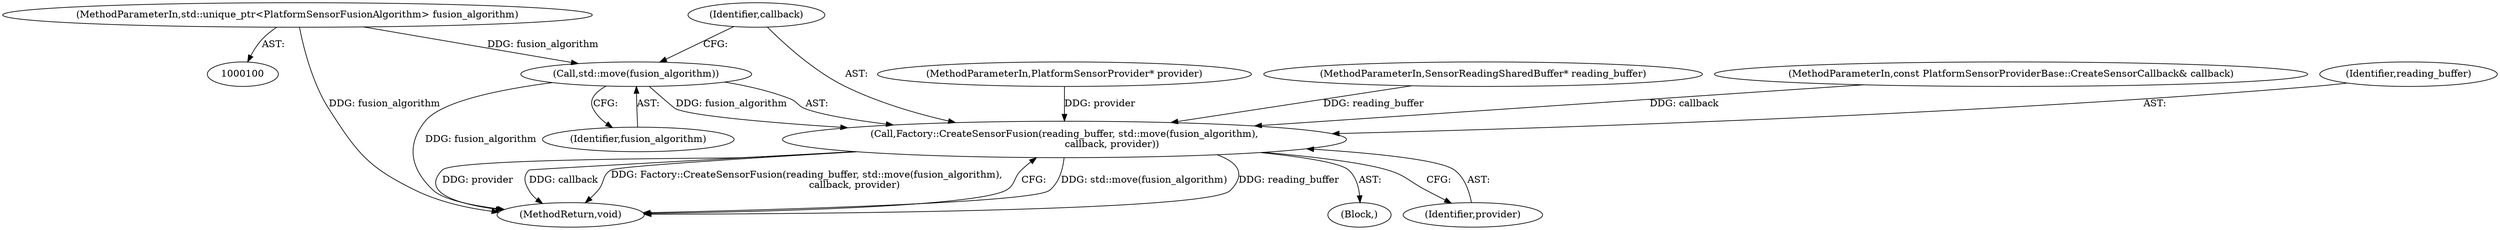 digraph "0_Chrome_c0c8978849ac57e4ecd613ddc8ff7852a2054734_8@API" {
"1000108" [label="(Call,std::move(fusion_algorithm))"];
"1000103" [label="(MethodParameterIn,std::unique_ptr<PlatformSensorFusionAlgorithm> fusion_algorithm)"];
"1000106" [label="(Call,Factory::CreateSensorFusion(reading_buffer, std::move(fusion_algorithm),\n                               callback, provider))"];
"1000112" [label="(MethodReturn,void)"];
"1000103" [label="(MethodParameterIn,std::unique_ptr<PlatformSensorFusionAlgorithm> fusion_algorithm)"];
"1000110" [label="(Identifier,callback)"];
"1000102" [label="(MethodParameterIn,PlatformSensorProvider* provider)"];
"1000105" [label="(Block,)"];
"1000101" [label="(MethodParameterIn,SensorReadingSharedBuffer* reading_buffer)"];
"1000109" [label="(Identifier,fusion_algorithm)"];
"1000111" [label="(Identifier,provider)"];
"1000108" [label="(Call,std::move(fusion_algorithm))"];
"1000106" [label="(Call,Factory::CreateSensorFusion(reading_buffer, std::move(fusion_algorithm),\n                               callback, provider))"];
"1000104" [label="(MethodParameterIn,const PlatformSensorProviderBase::CreateSensorCallback& callback)"];
"1000107" [label="(Identifier,reading_buffer)"];
"1000108" -> "1000106"  [label="AST: "];
"1000108" -> "1000109"  [label="CFG: "];
"1000109" -> "1000108"  [label="AST: "];
"1000110" -> "1000108"  [label="CFG: "];
"1000108" -> "1000112"  [label="DDG: fusion_algorithm"];
"1000108" -> "1000106"  [label="DDG: fusion_algorithm"];
"1000103" -> "1000108"  [label="DDG: fusion_algorithm"];
"1000103" -> "1000100"  [label="AST: "];
"1000103" -> "1000112"  [label="DDG: fusion_algorithm"];
"1000106" -> "1000105"  [label="AST: "];
"1000106" -> "1000111"  [label="CFG: "];
"1000107" -> "1000106"  [label="AST: "];
"1000110" -> "1000106"  [label="AST: "];
"1000111" -> "1000106"  [label="AST: "];
"1000112" -> "1000106"  [label="CFG: "];
"1000106" -> "1000112"  [label="DDG: std::move(fusion_algorithm)"];
"1000106" -> "1000112"  [label="DDG: reading_buffer"];
"1000106" -> "1000112"  [label="DDG: provider"];
"1000106" -> "1000112"  [label="DDG: callback"];
"1000106" -> "1000112"  [label="DDG: Factory::CreateSensorFusion(reading_buffer, std::move(fusion_algorithm),\n                               callback, provider)"];
"1000101" -> "1000106"  [label="DDG: reading_buffer"];
"1000104" -> "1000106"  [label="DDG: callback"];
"1000102" -> "1000106"  [label="DDG: provider"];
}
